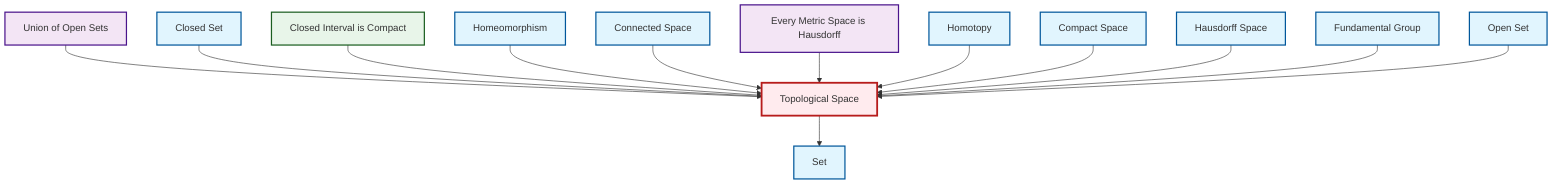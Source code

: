 graph TD
    classDef definition fill:#e1f5fe,stroke:#01579b,stroke-width:2px
    classDef theorem fill:#f3e5f5,stroke:#4a148c,stroke-width:2px
    classDef axiom fill:#fff3e0,stroke:#e65100,stroke-width:2px
    classDef example fill:#e8f5e9,stroke:#1b5e20,stroke-width:2px
    classDef current fill:#ffebee,stroke:#b71c1c,stroke-width:3px
    def-closed-set["Closed Set"]:::definition
    def-hausdorff["Hausdorff Space"]:::definition
    ex-closed-interval-compact["Closed Interval is Compact"]:::example
    def-connected["Connected Space"]:::definition
    def-open-set["Open Set"]:::definition
    def-topological-space["Topological Space"]:::definition
    def-compact["Compact Space"]:::definition
    thm-union-open-sets["Union of Open Sets"]:::theorem
    thm-metric-hausdorff["Every Metric Space is Hausdorff"]:::theorem
    def-fundamental-group["Fundamental Group"]:::definition
    def-homeomorphism["Homeomorphism"]:::definition
    def-homotopy["Homotopy"]:::definition
    def-set["Set"]:::definition
    thm-union-open-sets --> def-topological-space
    def-closed-set --> def-topological-space
    ex-closed-interval-compact --> def-topological-space
    def-homeomorphism --> def-topological-space
    def-connected --> def-topological-space
    thm-metric-hausdorff --> def-topological-space
    def-homotopy --> def-topological-space
    def-compact --> def-topological-space
    def-topological-space --> def-set
    def-hausdorff --> def-topological-space
    def-fundamental-group --> def-topological-space
    def-open-set --> def-topological-space
    class def-topological-space current